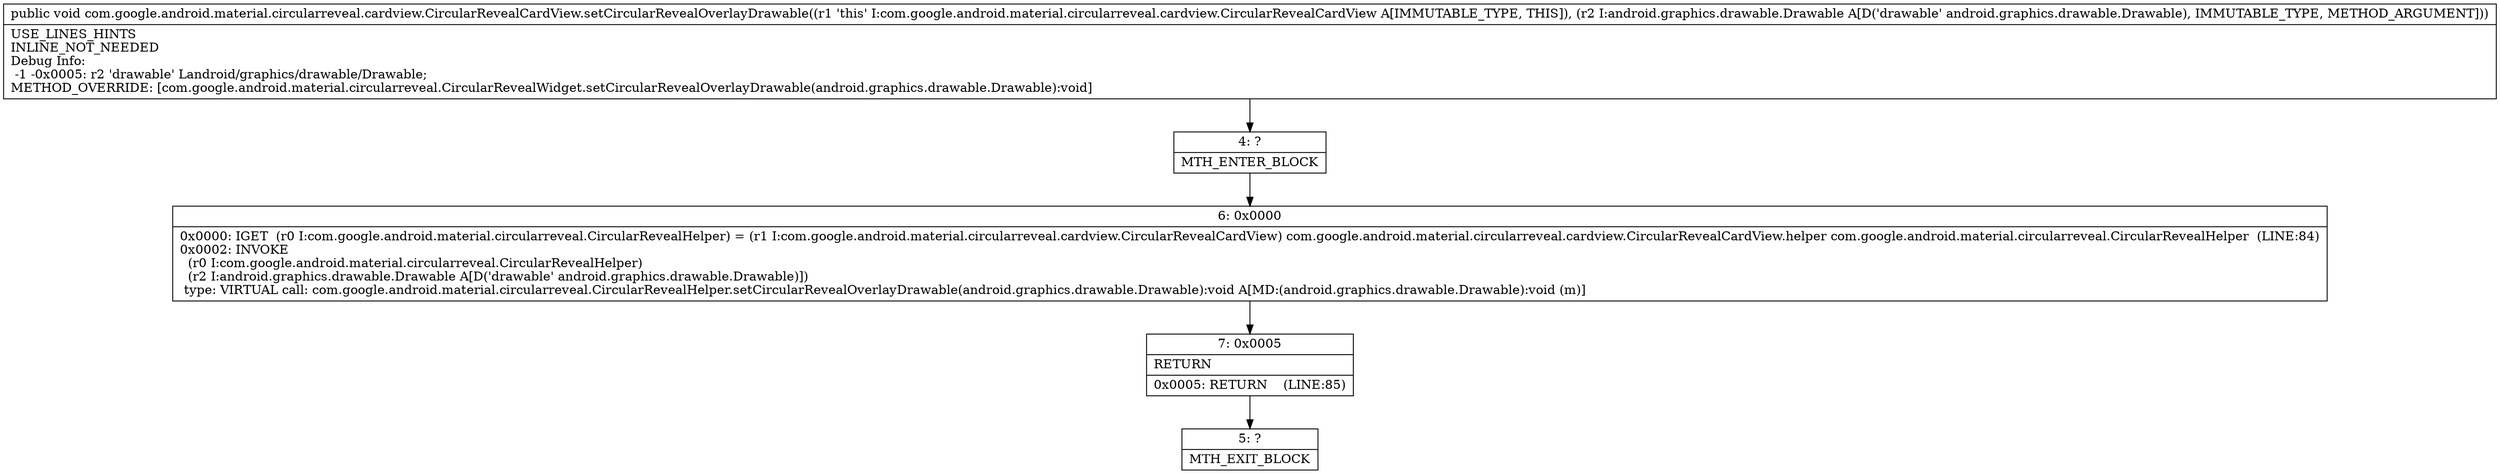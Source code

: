 digraph "CFG forcom.google.android.material.circularreveal.cardview.CircularRevealCardView.setCircularRevealOverlayDrawable(Landroid\/graphics\/drawable\/Drawable;)V" {
Node_4 [shape=record,label="{4\:\ ?|MTH_ENTER_BLOCK\l}"];
Node_6 [shape=record,label="{6\:\ 0x0000|0x0000: IGET  (r0 I:com.google.android.material.circularreveal.CircularRevealHelper) = (r1 I:com.google.android.material.circularreveal.cardview.CircularRevealCardView) com.google.android.material.circularreveal.cardview.CircularRevealCardView.helper com.google.android.material.circularreveal.CircularRevealHelper  (LINE:84)\l0x0002: INVOKE  \l  (r0 I:com.google.android.material.circularreveal.CircularRevealHelper)\l  (r2 I:android.graphics.drawable.Drawable A[D('drawable' android.graphics.drawable.Drawable)])\l type: VIRTUAL call: com.google.android.material.circularreveal.CircularRevealHelper.setCircularRevealOverlayDrawable(android.graphics.drawable.Drawable):void A[MD:(android.graphics.drawable.Drawable):void (m)]\l}"];
Node_7 [shape=record,label="{7\:\ 0x0005|RETURN\l|0x0005: RETURN    (LINE:85)\l}"];
Node_5 [shape=record,label="{5\:\ ?|MTH_EXIT_BLOCK\l}"];
MethodNode[shape=record,label="{public void com.google.android.material.circularreveal.cardview.CircularRevealCardView.setCircularRevealOverlayDrawable((r1 'this' I:com.google.android.material.circularreveal.cardview.CircularRevealCardView A[IMMUTABLE_TYPE, THIS]), (r2 I:android.graphics.drawable.Drawable A[D('drawable' android.graphics.drawable.Drawable), IMMUTABLE_TYPE, METHOD_ARGUMENT]))  | USE_LINES_HINTS\lINLINE_NOT_NEEDED\lDebug Info:\l  \-1 \-0x0005: r2 'drawable' Landroid\/graphics\/drawable\/Drawable;\lMETHOD_OVERRIDE: [com.google.android.material.circularreveal.CircularRevealWidget.setCircularRevealOverlayDrawable(android.graphics.drawable.Drawable):void]\l}"];
MethodNode -> Node_4;Node_4 -> Node_6;
Node_6 -> Node_7;
Node_7 -> Node_5;
}

